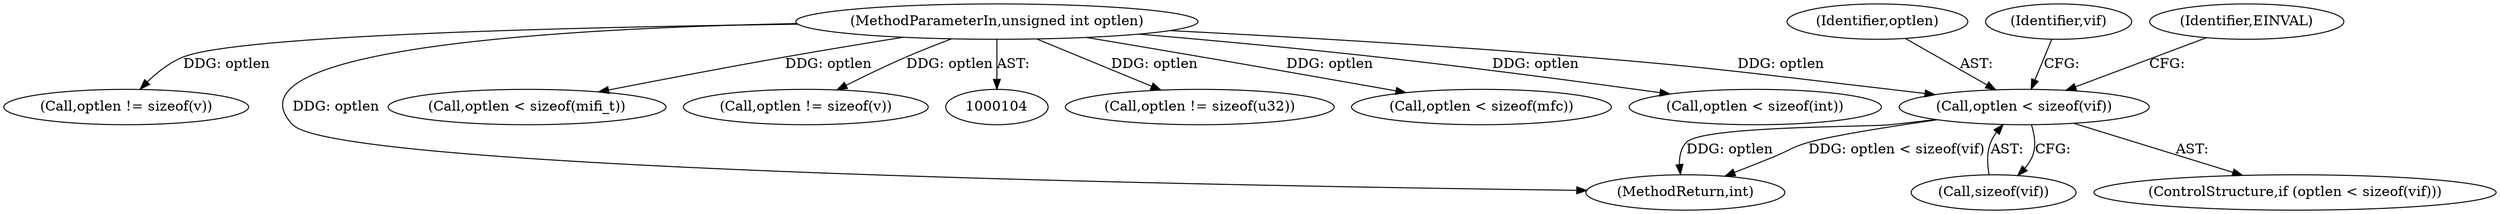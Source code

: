 digraph "0_linux_99253eb750fda6a644d5188fb26c43bad8d5a745_0@API" {
"1000189" [label="(Call,optlen < sizeof(vif))"];
"1000108" [label="(MethodParameterIn,unsigned int optlen)"];
"1000190" [label="(Identifier,optlen)"];
"1000189" [label="(Call,optlen < sizeof(vif))"];
"1000199" [label="(Identifier,vif)"];
"1000408" [label="(Call,optlen != sizeof(u32))"];
"1000191" [label="(Call,sizeof(vif))"];
"1000269" [label="(Call,optlen < sizeof(mfc))"];
"1000172" [label="(Call,optlen < sizeof(int))"];
"1000359" [label="(Call,optlen != sizeof(v))"];
"1000470" [label="(MethodReturn,int)"];
"1000233" [label="(Call,optlen < sizeof(mifi_t))"];
"1000195" [label="(Identifier,EINVAL)"];
"1000108" [label="(MethodParameterIn,unsigned int optlen)"];
"1000332" [label="(Call,optlen != sizeof(v))"];
"1000188" [label="(ControlStructure,if (optlen < sizeof(vif)))"];
"1000189" -> "1000188"  [label="AST: "];
"1000189" -> "1000191"  [label="CFG: "];
"1000190" -> "1000189"  [label="AST: "];
"1000191" -> "1000189"  [label="AST: "];
"1000195" -> "1000189"  [label="CFG: "];
"1000199" -> "1000189"  [label="CFG: "];
"1000189" -> "1000470"  [label="DDG: optlen"];
"1000189" -> "1000470"  [label="DDG: optlen < sizeof(vif)"];
"1000108" -> "1000189"  [label="DDG: optlen"];
"1000108" -> "1000104"  [label="AST: "];
"1000108" -> "1000470"  [label="DDG: optlen"];
"1000108" -> "1000172"  [label="DDG: optlen"];
"1000108" -> "1000233"  [label="DDG: optlen"];
"1000108" -> "1000269"  [label="DDG: optlen"];
"1000108" -> "1000332"  [label="DDG: optlen"];
"1000108" -> "1000359"  [label="DDG: optlen"];
"1000108" -> "1000408"  [label="DDG: optlen"];
}
